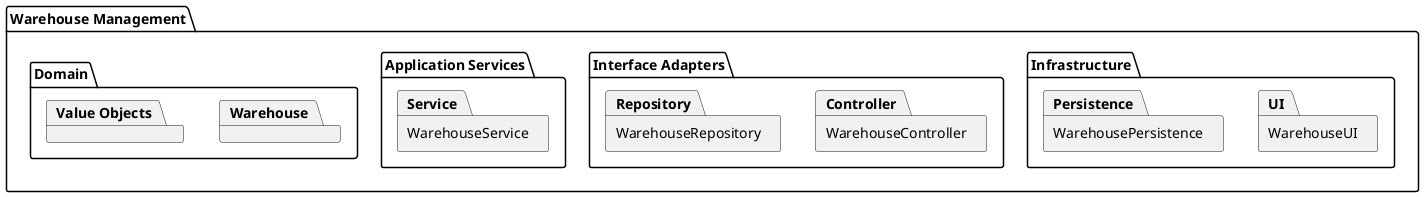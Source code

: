 @startuml
'https://plantuml.com/component-diagram

 package "Warehouse Management"{
    package "Infrastructure" as IF{
        package WarehouseUI as UI
        package WarehousePersistence as Persistence
    }

    package "Interface Adapters" as ADP {
        package WarehouseController as Controller
        package WarehouseRepository as Repository
    }

    package "Application Services" as SV {
        package WarehouseService as Service

    }
    package "Domain" as DM {
        package Warehouse
        package "Value Objects"


    }
 }

@enduml
